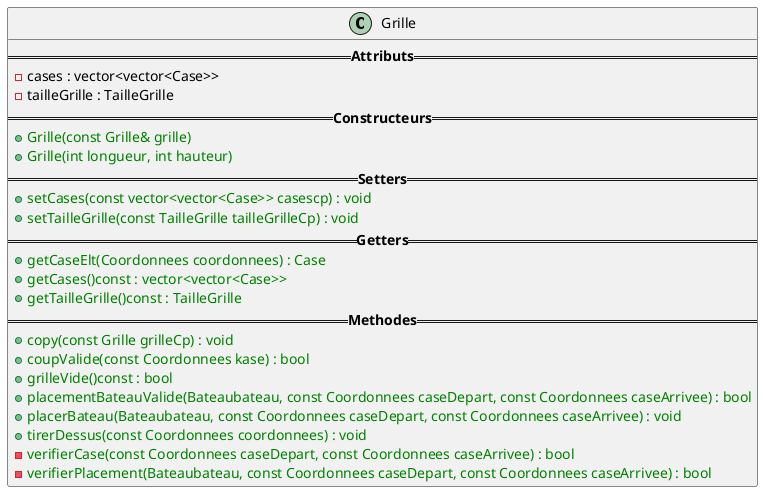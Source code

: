 @startuml
class Grille{
    ==<b>Attributs</b>==
        -cases : vector<vector<Case>>
        -tailleGrille : TailleGrille
    ==<b>Constructeurs</b>==
        +<color:green>Grille(const Grille& grille)</color>
        +<color:green>Grille(int longueur, int hauteur)</color>
    ==<b>Setters</b>==
        +<color:green>setCases(const vector<vector<Case>> casescp) : void</color>
        +<color:green>setTailleGrille(const TailleGrille tailleGrilleCp) : void</color>
    ==<b>Getters</b>==
        +<color:green>getCaseElt(Coordonnees coordonnees) : Case</color>
        +<color:green>getCases()const : vector<vector<Case>></color>
        +<color:green>getTailleGrille()const : TailleGrille</color>
    ==<b>Methodes</b>==
        +<color:green>copy(const Grille grilleCp) : void</color>
        +<color:green>coupValide(const Coordonnees kase) : bool</color>
        +<color:green>grilleVide()const : bool</color>
        +<color:green>placementBateauValide(Bateaubateau, const Coordonnees caseDepart, const Coordonnees caseArrivee) : bool</color>
        +<color:green>placerBateau(Bateaubateau, const Coordonnees caseDepart, const Coordonnees caseArrivee) : void</color>
        +<color:green>tirerDessus(const Coordonnees coordonnees) : void</color>
        -<color:green>verifierCase(const Coordonnees caseDepart, const Coordonnees caseArrivee) : bool</color>
        -<color:green>verifierPlacement(Bateaubateau, const Coordonnees caseDepart, const Coordonnees caseArrivee) : bool</color>
}
@enduml
'61ab442b3225b2dbdcee68728c4ee336  src/Grille.hpp
'667960ecdd0d7de687d04462ea8bb2c4  src/Grille.cpp

